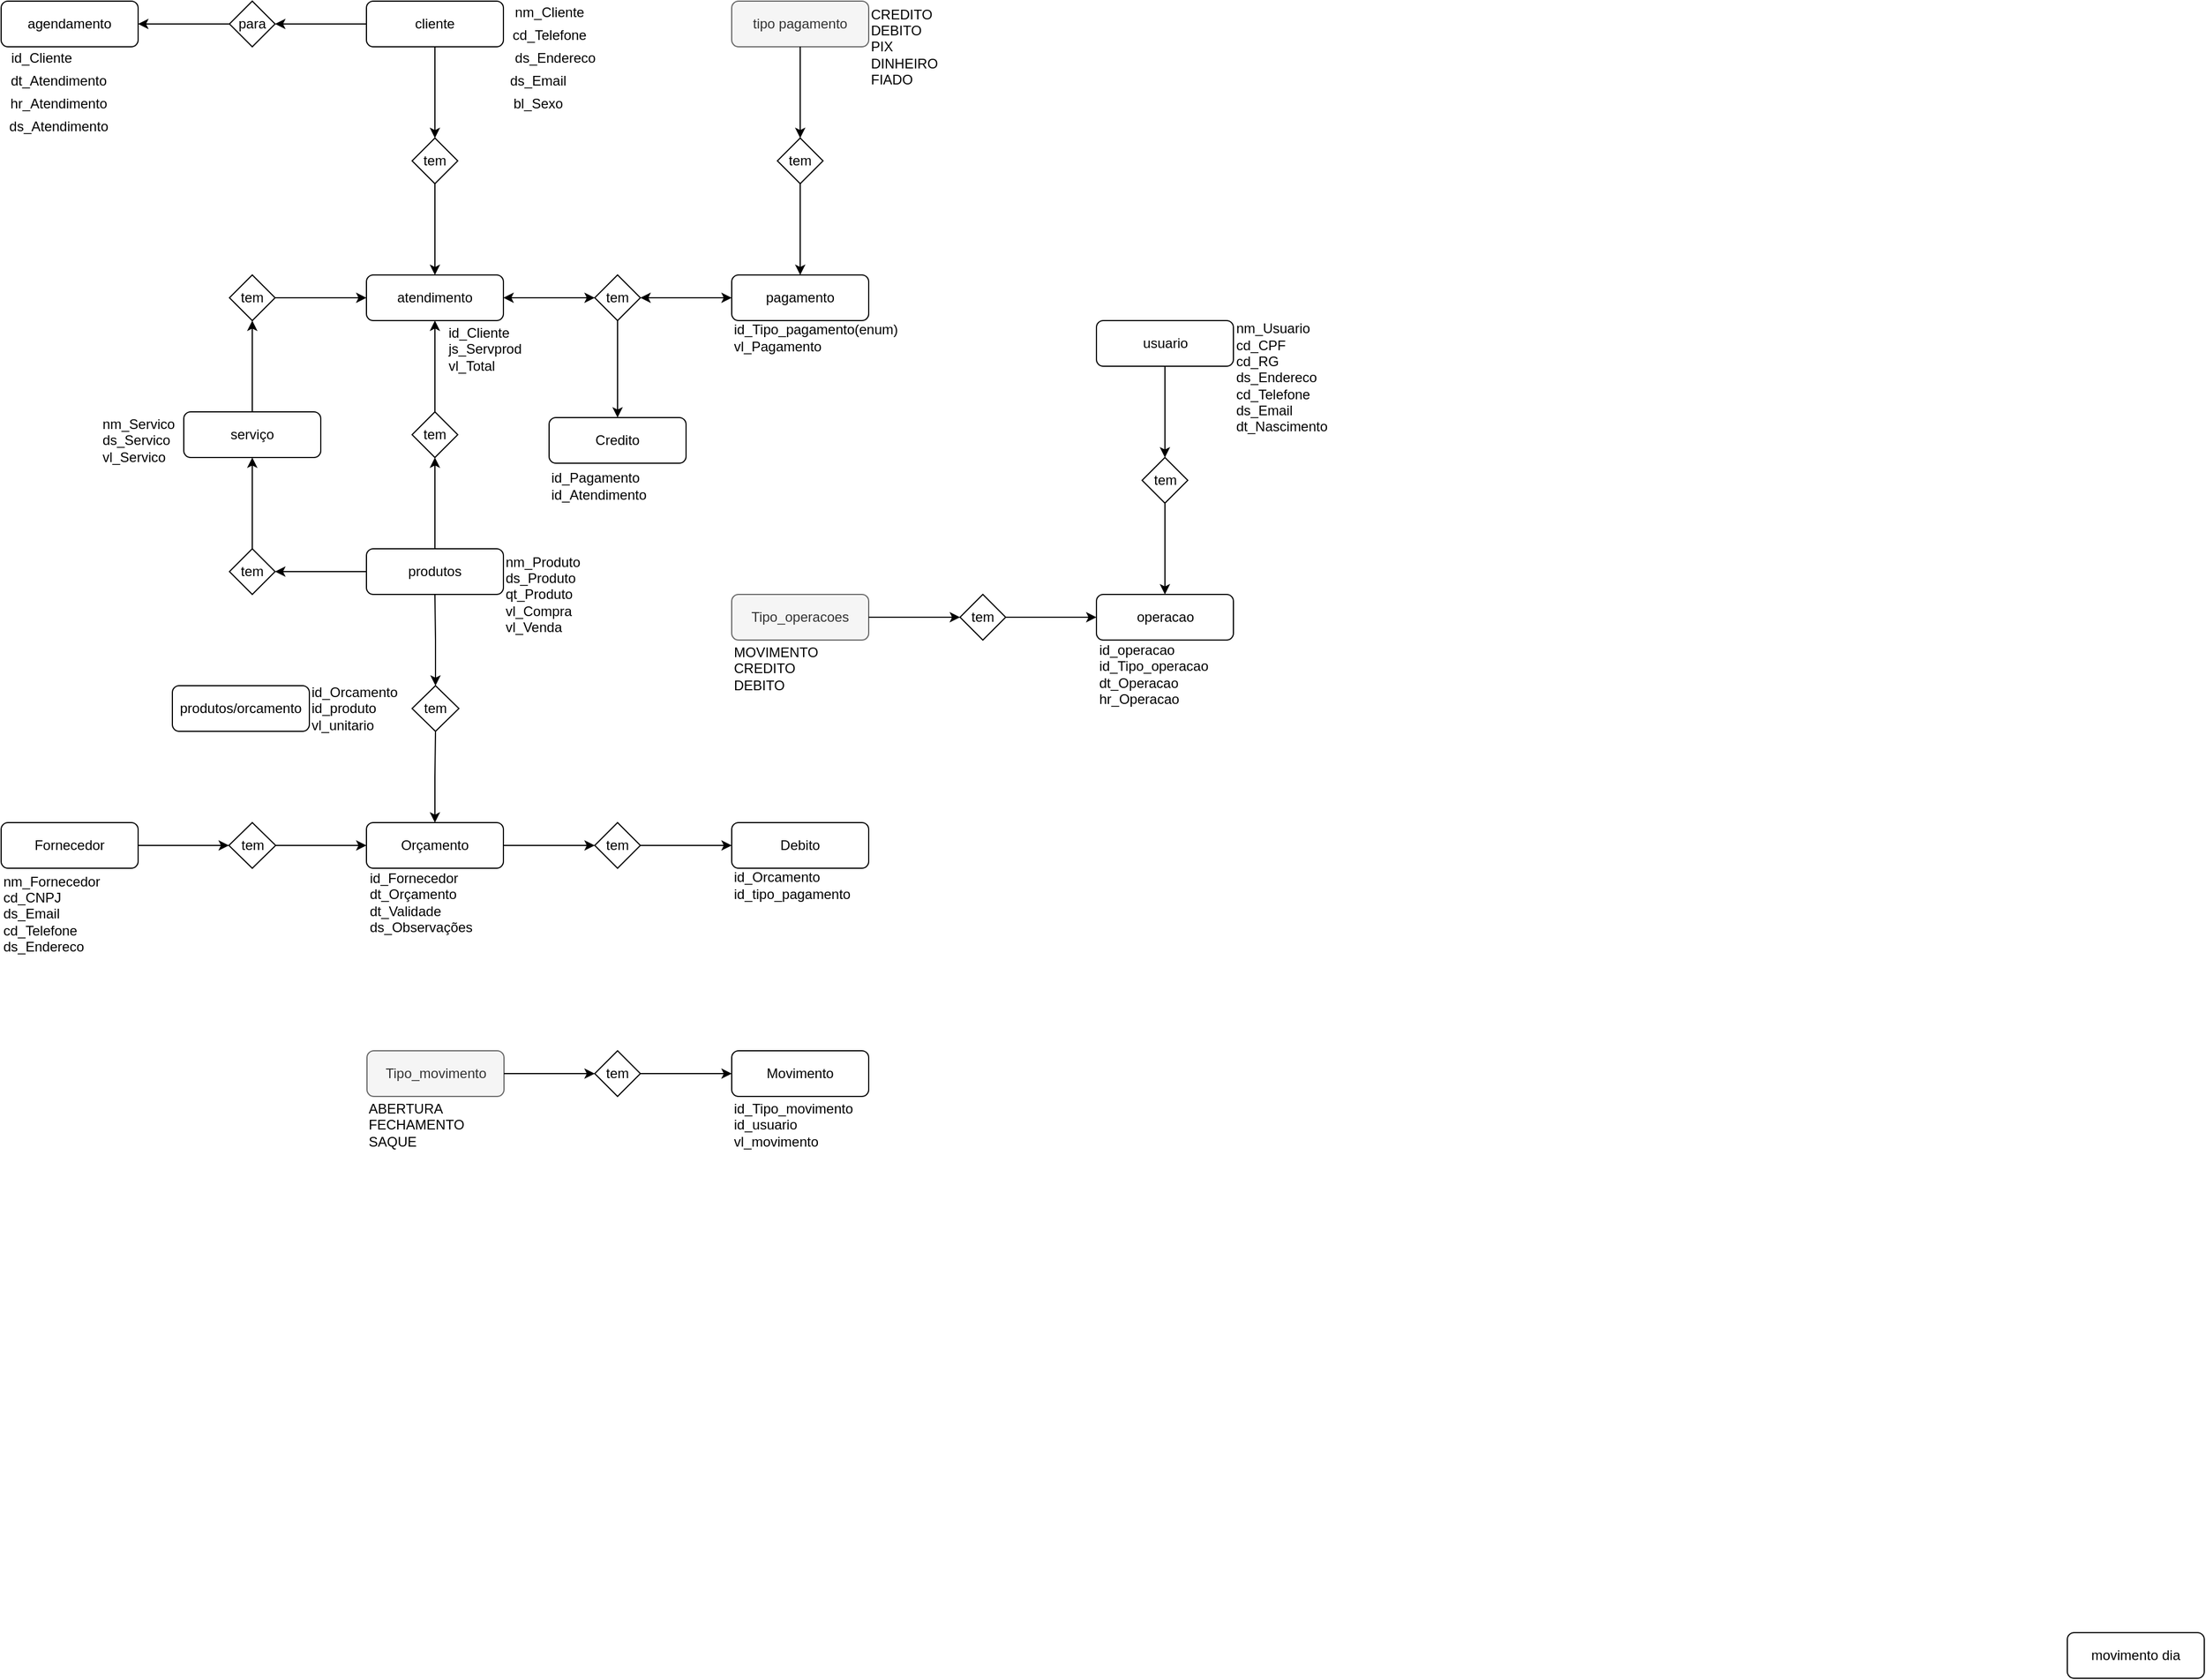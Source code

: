 <mxfile version="14.5.3" type="device"><diagram id="C5RBs43oDa-KdzZeNtuy" name="Page-1"><mxGraphModel dx="806" dy="522" grid="1" gridSize="10" guides="1" tooltips="1" connect="1" arrows="1" fold="1" page="1" pageScale="1" pageWidth="827" pageHeight="1169" math="0" shadow="0"><root><mxCell id="WIyWlLk6GJQsqaUBKTNV-0"/><mxCell id="WIyWlLk6GJQsqaUBKTNV-1" parent="WIyWlLk6GJQsqaUBKTNV-0"/><mxCell id="WIyWlLk6GJQsqaUBKTNV-11" value="&lt;font style=&quot;vertical-align: inherit&quot;&gt;&lt;font style=&quot;vertical-align: inherit&quot;&gt;cliente&lt;/font&gt;&lt;/font&gt;" style="rounded=1;whiteSpace=wrap;html=1;fontSize=12;glass=0;strokeWidth=1;shadow=0;" parent="WIyWlLk6GJQsqaUBKTNV-1" vertex="1"><mxGeometry x="360" y="80" width="120" height="40" as="geometry"/></mxCell><mxCell id="gasJj8TcEzXC-rsuOKhr-66" style="edgeStyle=orthogonalEdgeStyle;rounded=0;orthogonalLoop=1;jettySize=auto;html=1;exitX=0.5;exitY=0;exitDx=0;exitDy=0;entryX=0.5;entryY=1;entryDx=0;entryDy=0;startArrow=classic;startFill=1;endArrow=none;endFill=0;" parent="WIyWlLk6GJQsqaUBKTNV-1" source="gasJj8TcEzXC-rsuOKhr-0" target="gasJj8TcEzXC-rsuOKhr-34" edge="1"><mxGeometry relative="1" as="geometry"/></mxCell><mxCell id="gasJj8TcEzXC-rsuOKhr-0" value="&lt;font style=&quot;vertical-align: inherit&quot;&gt;&lt;font style=&quot;vertical-align: inherit&quot;&gt;&lt;font style=&quot;vertical-align: inherit&quot;&gt;&lt;font style=&quot;vertical-align: inherit&quot;&gt;&lt;font style=&quot;vertical-align: inherit&quot;&gt;&lt;font style=&quot;vertical-align: inherit&quot;&gt;&lt;font style=&quot;vertical-align: inherit&quot;&gt;&lt;font style=&quot;vertical-align: inherit&quot;&gt;pagamento&lt;/font&gt;&lt;/font&gt;&lt;/font&gt;&lt;/font&gt;&lt;/font&gt;&lt;/font&gt;&lt;/font&gt;&lt;/font&gt;" style="rounded=1;whiteSpace=wrap;html=1;fontSize=12;glass=0;strokeWidth=1;shadow=0;" parent="WIyWlLk6GJQsqaUBKTNV-1" vertex="1"><mxGeometry x="680" y="320" width="120" height="40" as="geometry"/></mxCell><mxCell id="EYFC9HXBDbe0KxOTR4EY-4" value="" style="edgeStyle=orthogonalEdgeStyle;rounded=0;orthogonalLoop=1;jettySize=auto;html=1;startArrow=none;startFill=0;endArrow=classic;endFill=1;" parent="WIyWlLk6GJQsqaUBKTNV-1" source="gasJj8TcEzXC-rsuOKhr-6" target="gasJj8TcEzXC-rsuOKhr-30" edge="1"><mxGeometry relative="1" as="geometry"/></mxCell><mxCell id="gasJj8TcEzXC-rsuOKhr-6" value="&lt;font style=&quot;vertical-align: inherit&quot;&gt;&lt;font style=&quot;vertical-align: inherit&quot;&gt;&lt;font style=&quot;vertical-align: inherit&quot;&gt;&lt;font style=&quot;vertical-align: inherit&quot;&gt;&lt;font style=&quot;vertical-align: inherit&quot;&gt;&lt;font style=&quot;vertical-align: inherit&quot;&gt;produtos&lt;/font&gt;&lt;/font&gt;&lt;/font&gt;&lt;/font&gt;&lt;/font&gt;&lt;/font&gt;" style="rounded=1;whiteSpace=wrap;html=1;fontSize=12;glass=0;strokeWidth=1;shadow=0;" parent="WIyWlLk6GJQsqaUBKTNV-1" vertex="1"><mxGeometry x="360" y="560" width="120" height="40" as="geometry"/></mxCell><mxCell id="gasJj8TcEzXC-rsuOKhr-48" style="edgeStyle=orthogonalEdgeStyle;rounded=0;orthogonalLoop=1;jettySize=auto;html=1;exitX=1;exitY=0.5;exitDx=0;exitDy=0;entryX=0;entryY=0.5;entryDx=0;entryDy=0;startArrow=classic;startFill=1;endArrow=none;endFill=0;" parent="WIyWlLk6GJQsqaUBKTNV-1" source="gasJj8TcEzXC-rsuOKhr-7" target="gasJj8TcEzXC-rsuOKhr-19" edge="1"><mxGeometry relative="1" as="geometry"/></mxCell><mxCell id="gasJj8TcEzXC-rsuOKhr-7" value="&lt;font style=&quot;vertical-align: inherit&quot;&gt;&lt;font style=&quot;vertical-align: inherit&quot;&gt;agendamento&lt;/font&gt;&lt;/font&gt;" style="rounded=1;whiteSpace=wrap;html=1;fontSize=12;glass=0;strokeWidth=1;shadow=0;" parent="WIyWlLk6GJQsqaUBKTNV-1" vertex="1"><mxGeometry x="40" y="80" width="120" height="40" as="geometry"/></mxCell><mxCell id="gasJj8TcEzXC-rsuOKhr-8" value="&lt;font style=&quot;vertical-align: inherit&quot;&gt;&lt;font style=&quot;vertical-align: inherit&quot;&gt;tipo pagamento&lt;/font&gt;&lt;/font&gt;" style="rounded=1;whiteSpace=wrap;html=1;fontSize=12;glass=0;strokeWidth=1;shadow=0;fillColor=#f5f5f5;strokeColor=#666666;fontColor=#333333;" parent="WIyWlLk6GJQsqaUBKTNV-1" vertex="1"><mxGeometry x="680" y="80" width="120" height="40" as="geometry"/></mxCell><mxCell id="EYFC9HXBDbe0KxOTR4EY-1" value="" style="edgeStyle=orthogonalEdgeStyle;rounded=0;orthogonalLoop=1;jettySize=auto;html=1;" parent="WIyWlLk6GJQsqaUBKTNV-1" source="gasJj8TcEzXC-rsuOKhr-9" target="gasJj8TcEzXC-rsuOKhr-25" edge="1"><mxGeometry relative="1" as="geometry"/></mxCell><mxCell id="EYFC9HXBDbe0KxOTR4EY-12" value="" style="edgeStyle=orthogonalEdgeStyle;rounded=0;orthogonalLoop=1;jettySize=auto;html=1;startArrow=classic;startFill=1;endArrow=none;endFill=0;" parent="WIyWlLk6GJQsqaUBKTNV-1" source="gasJj8TcEzXC-rsuOKhr-9" target="gasJj8TcEzXC-rsuOKhr-163" edge="1"><mxGeometry relative="1" as="geometry"/></mxCell><mxCell id="gasJj8TcEzXC-rsuOKhr-9" value="&lt;font style=&quot;vertical-align: inherit&quot;&gt;&lt;font style=&quot;vertical-align: inherit&quot;&gt;&lt;font style=&quot;vertical-align: inherit&quot;&gt;&lt;font style=&quot;vertical-align: inherit&quot;&gt;&lt;font style=&quot;vertical-align: inherit&quot;&gt;&lt;font style=&quot;vertical-align: inherit&quot;&gt;&lt;font style=&quot;vertical-align: inherit&quot;&gt;&lt;font style=&quot;vertical-align: inherit&quot;&gt;serviço&lt;/font&gt;&lt;/font&gt;&lt;/font&gt;&lt;/font&gt;&lt;/font&gt;&lt;/font&gt;&lt;/font&gt;&lt;/font&gt;" style="rounded=1;whiteSpace=wrap;html=1;fontSize=12;glass=0;strokeWidth=1;shadow=0;" parent="WIyWlLk6GJQsqaUBKTNV-1" vertex="1"><mxGeometry x="200" y="440" width="120" height="40" as="geometry"/></mxCell><mxCell id="gasJj8TcEzXC-rsuOKhr-54" style="edgeStyle=orthogonalEdgeStyle;rounded=0;orthogonalLoop=1;jettySize=auto;html=1;exitX=1;exitY=0.5;exitDx=0;exitDy=0;entryX=0;entryY=0.5;entryDx=0;entryDy=0;startArrow=classic;startFill=1;" parent="WIyWlLk6GJQsqaUBKTNV-1" source="gasJj8TcEzXC-rsuOKhr-11" target="gasJj8TcEzXC-rsuOKhr-29" edge="1"><mxGeometry relative="1" as="geometry"/></mxCell><mxCell id="gasJj8TcEzXC-rsuOKhr-60" style="edgeStyle=orthogonalEdgeStyle;rounded=0;orthogonalLoop=1;jettySize=auto;html=1;exitX=0.5;exitY=0;exitDx=0;exitDy=0;entryX=0.5;entryY=1;entryDx=0;entryDy=0;startArrow=classic;startFill=1;endArrow=none;endFill=0;" parent="WIyWlLk6GJQsqaUBKTNV-1" source="gasJj8TcEzXC-rsuOKhr-11" target="gasJj8TcEzXC-rsuOKhr-32" edge="1"><mxGeometry relative="1" as="geometry"/></mxCell><mxCell id="EYFC9HXBDbe0KxOTR4EY-13" value="" style="edgeStyle=orthogonalEdgeStyle;rounded=0;orthogonalLoop=1;jettySize=auto;html=1;startArrow=classic;startFill=1;endArrow=none;endFill=0;" parent="WIyWlLk6GJQsqaUBKTNV-1" source="gasJj8TcEzXC-rsuOKhr-11" target="gasJj8TcEzXC-rsuOKhr-30" edge="1"><mxGeometry relative="1" as="geometry"/></mxCell><mxCell id="gasJj8TcEzXC-rsuOKhr-11" value="&lt;font style=&quot;vertical-align: inherit&quot;&gt;&lt;font style=&quot;vertical-align: inherit&quot;&gt;&lt;font style=&quot;vertical-align: inherit&quot;&gt;&lt;font style=&quot;vertical-align: inherit&quot;&gt;atendimento&lt;/font&gt;&lt;/font&gt;&lt;/font&gt;&lt;/font&gt;" style="rounded=1;whiteSpace=wrap;html=1;fontSize=12;glass=0;strokeWidth=1;shadow=0;" parent="WIyWlLk6GJQsqaUBKTNV-1" vertex="1"><mxGeometry x="360" y="320" width="120" height="40" as="geometry"/></mxCell><mxCell id="gasJj8TcEzXC-rsuOKhr-49" style="edgeStyle=orthogonalEdgeStyle;rounded=0;orthogonalLoop=1;jettySize=auto;html=1;entryX=0;entryY=0.5;entryDx=0;entryDy=0;startArrow=classic;startFill=1;endArrow=none;endFill=0;" parent="WIyWlLk6GJQsqaUBKTNV-1" source="gasJj8TcEzXC-rsuOKhr-19" target="WIyWlLk6GJQsqaUBKTNV-11" edge="1"><mxGeometry relative="1" as="geometry"/></mxCell><mxCell id="gasJj8TcEzXC-rsuOKhr-19" value="para" style="rhombus;whiteSpace=wrap;html=1;" parent="WIyWlLk6GJQsqaUBKTNV-1" vertex="1"><mxGeometry x="240" y="80" width="40" height="40" as="geometry"/></mxCell><mxCell id="EYFC9HXBDbe0KxOTR4EY-0" value="" style="edgeStyle=orthogonalEdgeStyle;rounded=0;orthogonalLoop=1;jettySize=auto;html=1;" parent="WIyWlLk6GJQsqaUBKTNV-1" source="gasJj8TcEzXC-rsuOKhr-25" target="gasJj8TcEzXC-rsuOKhr-11" edge="1"><mxGeometry relative="1" as="geometry"/></mxCell><mxCell id="gasJj8TcEzXC-rsuOKhr-25" value="tem" style="rhombus;whiteSpace=wrap;html=1;" parent="WIyWlLk6GJQsqaUBKTNV-1" vertex="1"><mxGeometry x="240" y="320" width="40" height="40" as="geometry"/></mxCell><mxCell id="gasJj8TcEzXC-rsuOKhr-55" style="edgeStyle=orthogonalEdgeStyle;rounded=0;orthogonalLoop=1;jettySize=auto;html=1;exitX=1;exitY=0.5;exitDx=0;exitDy=0;startArrow=classic;startFill=1;entryX=0;entryY=0.5;entryDx=0;entryDy=0;" parent="WIyWlLk6GJQsqaUBKTNV-1" source="gasJj8TcEzXC-rsuOKhr-29" target="gasJj8TcEzXC-rsuOKhr-0" edge="1"><mxGeometry relative="1" as="geometry"><mxPoint x="680" y="340" as="targetPoint"/></mxGeometry></mxCell><mxCell id="gasJj8TcEzXC-rsuOKhr-29" value="tem" style="rhombus;whiteSpace=wrap;html=1;" parent="WIyWlLk6GJQsqaUBKTNV-1" vertex="1"><mxGeometry x="560" y="320" width="40" height="40" as="geometry"/></mxCell><mxCell id="gasJj8TcEzXC-rsuOKhr-30" value="tem" style="rhombus;whiteSpace=wrap;html=1;" parent="WIyWlLk6GJQsqaUBKTNV-1" vertex="1"><mxGeometry x="400" y="440" width="40" height="40" as="geometry"/></mxCell><mxCell id="gasJj8TcEzXC-rsuOKhr-61" style="edgeStyle=orthogonalEdgeStyle;rounded=0;orthogonalLoop=1;jettySize=auto;html=1;exitX=0.5;exitY=0;exitDx=0;exitDy=0;entryX=0.5;entryY=1;entryDx=0;entryDy=0;startArrow=classic;startFill=1;endArrow=none;endFill=0;" parent="WIyWlLk6GJQsqaUBKTNV-1" source="gasJj8TcEzXC-rsuOKhr-32" target="WIyWlLk6GJQsqaUBKTNV-11" edge="1"><mxGeometry relative="1" as="geometry"/></mxCell><mxCell id="gasJj8TcEzXC-rsuOKhr-32" value="tem" style="rhombus;whiteSpace=wrap;html=1;" parent="WIyWlLk6GJQsqaUBKTNV-1" vertex="1"><mxGeometry x="400" y="200" width="40" height="40" as="geometry"/></mxCell><mxCell id="gasJj8TcEzXC-rsuOKhr-67" style="edgeStyle=orthogonalEdgeStyle;rounded=0;orthogonalLoop=1;jettySize=auto;html=1;exitX=0.5;exitY=0;exitDx=0;exitDy=0;entryX=0.5;entryY=1;entryDx=0;entryDy=0;startArrow=classic;startFill=1;endArrow=none;endFill=0;" parent="WIyWlLk6GJQsqaUBKTNV-1" source="gasJj8TcEzXC-rsuOKhr-34" target="gasJj8TcEzXC-rsuOKhr-8" edge="1"><mxGeometry relative="1" as="geometry"/></mxCell><mxCell id="gasJj8TcEzXC-rsuOKhr-34" value="tem" style="rhombus;whiteSpace=wrap;html=1;" parent="WIyWlLk6GJQsqaUBKTNV-1" vertex="1"><mxGeometry x="720" y="200" width="40" height="40" as="geometry"/></mxCell><mxCell id="gasJj8TcEzXC-rsuOKhr-37" value="&lt;font style=&quot;vertical-align: inherit&quot;&gt;&lt;font style=&quot;vertical-align: inherit&quot;&gt;&lt;font style=&quot;vertical-align: inherit&quot;&gt;&lt;font style=&quot;vertical-align: inherit&quot;&gt;movimento dia&lt;/font&gt;&lt;/font&gt;&lt;/font&gt;&lt;/font&gt;" style="rounded=1;whiteSpace=wrap;html=1;fontSize=12;glass=0;strokeWidth=1;shadow=0;" parent="WIyWlLk6GJQsqaUBKTNV-1" vertex="1"><mxGeometry x="1850" y="1510" width="120" height="40" as="geometry"/></mxCell><mxCell id="EYFC9HXBDbe0KxOTR4EY-29" value="" style="edgeStyle=orthogonalEdgeStyle;rounded=0;orthogonalLoop=1;jettySize=auto;html=1;startArrow=classic;startFill=1;endArrow=none;endFill=0;" parent="WIyWlLk6GJQsqaUBKTNV-1" source="gasJj8TcEzXC-rsuOKhr-122" target="EYFC9HXBDbe0KxOTR4EY-23" edge="1"><mxGeometry relative="1" as="geometry"/></mxCell><mxCell id="EYFC9HXBDbe0KxOTR4EY-43" value="" style="edgeStyle=orthogonalEdgeStyle;rounded=0;orthogonalLoop=1;jettySize=auto;html=1;startArrow=classic;startFill=1;endArrow=none;endFill=0;" parent="WIyWlLk6GJQsqaUBKTNV-1" source="gasJj8TcEzXC-rsuOKhr-122" target="gasJj8TcEzXC-rsuOKhr-131" edge="1"><mxGeometry relative="1" as="geometry"/></mxCell><mxCell id="gasJj8TcEzXC-rsuOKhr-122" value="&lt;font style=&quot;vertical-align: inherit&quot;&gt;&lt;font style=&quot;vertical-align: inherit&quot;&gt;Orçamento&lt;/font&gt;&lt;/font&gt;" style="rounded=1;whiteSpace=wrap;html=1;fontSize=12;glass=0;strokeWidth=1;shadow=0;" parent="WIyWlLk6GJQsqaUBKTNV-1" vertex="1"><mxGeometry x="360" y="800" width="120" height="40" as="geometry"/></mxCell><mxCell id="gasJj8TcEzXC-rsuOKhr-134" value="" style="edgeStyle=orthogonalEdgeStyle;rounded=0;orthogonalLoop=1;jettySize=auto;html=1;startArrow=classic;startFill=1;endArrow=none;endFill=0;" parent="WIyWlLk6GJQsqaUBKTNV-1" source="gasJj8TcEzXC-rsuOKhr-131" target="gasJj8TcEzXC-rsuOKhr-6" edge="1"><mxGeometry relative="1" as="geometry"/></mxCell><mxCell id="gasJj8TcEzXC-rsuOKhr-131" value="tem" style="rhombus;whiteSpace=wrap;html=1;" parent="WIyWlLk6GJQsqaUBKTNV-1" vertex="1"><mxGeometry x="400" y="680" width="41" height="40" as="geometry"/></mxCell><mxCell id="gasJj8TcEzXC-rsuOKhr-166" value="" style="edgeStyle=orthogonalEdgeStyle;rounded=0;orthogonalLoop=1;jettySize=auto;html=1;startArrow=classic;startFill=1;endArrow=none;endFill=0;" parent="WIyWlLk6GJQsqaUBKTNV-1" source="gasJj8TcEzXC-rsuOKhr-163" target="gasJj8TcEzXC-rsuOKhr-6" edge="1"><mxGeometry relative="1" as="geometry"/></mxCell><mxCell id="gasJj8TcEzXC-rsuOKhr-163" value="tem" style="rhombus;whiteSpace=wrap;html=1;" parent="WIyWlLk6GJQsqaUBKTNV-1" vertex="1"><mxGeometry x="240" y="560" width="40" height="40" as="geometry"/></mxCell><mxCell id="EYFC9HXBDbe0KxOTR4EY-25" value="" style="edgeStyle=orthogonalEdgeStyle;rounded=0;orthogonalLoop=1;jettySize=auto;html=1;startArrow=classic;startFill=1;endArrow=none;endFill=0;" parent="WIyWlLk6GJQsqaUBKTNV-1" source="EYFC9HXBDbe0KxOTR4EY-23" target="EYFC9HXBDbe0KxOTR4EY-24" edge="1"><mxGeometry relative="1" as="geometry"/></mxCell><mxCell id="EYFC9HXBDbe0KxOTR4EY-23" value="tem" style="rhombus;whiteSpace=wrap;html=1;" parent="WIyWlLk6GJQsqaUBKTNV-1" vertex="1"><mxGeometry x="239.5" y="800" width="41" height="40" as="geometry"/></mxCell><mxCell id="EYFC9HXBDbe0KxOTR4EY-24" value="&lt;font style=&quot;vertical-align: inherit&quot;&gt;&lt;font style=&quot;vertical-align: inherit&quot;&gt;Fornecedor&lt;/font&gt;&lt;/font&gt;" style="rounded=1;whiteSpace=wrap;html=1;fontSize=12;glass=0;strokeWidth=1;shadow=0;" parent="WIyWlLk6GJQsqaUBKTNV-1" vertex="1"><mxGeometry x="40" y="800" width="120" height="40" as="geometry"/></mxCell><mxCell id="EYFC9HXBDbe0KxOTR4EY-30" value="id_Cliente" style="text;html=1;align=center;verticalAlign=middle;resizable=0;points=[];autosize=1;" parent="WIyWlLk6GJQsqaUBKTNV-1" vertex="1"><mxGeometry x="40" y="120" width="70" height="20" as="geometry"/></mxCell><mxCell id="EYFC9HXBDbe0KxOTR4EY-31" value="dt_Atendimento" style="text;html=1;align=center;verticalAlign=middle;resizable=0;points=[];autosize=1;" parent="WIyWlLk6GJQsqaUBKTNV-1" vertex="1"><mxGeometry x="40" y="140" width="100" height="20" as="geometry"/></mxCell><mxCell id="EYFC9HXBDbe0KxOTR4EY-32" value="ds_Atendimento" style="text;html=1;align=center;verticalAlign=middle;resizable=0;points=[];autosize=1;" parent="WIyWlLk6GJQsqaUBKTNV-1" vertex="1"><mxGeometry x="40" y="180" width="100" height="20" as="geometry"/></mxCell><mxCell id="EYFC9HXBDbe0KxOTR4EY-33" value="hr_Atendimento" style="text;html=1;align=center;verticalAlign=middle;resizable=0;points=[];autosize=1;" parent="WIyWlLk6GJQsqaUBKTNV-1" vertex="1"><mxGeometry x="40" y="160" width="100" height="20" as="geometry"/></mxCell><mxCell id="EYFC9HXBDbe0KxOTR4EY-34" value="nm_Cliente" style="text;html=1;align=center;verticalAlign=middle;resizable=0;points=[];autosize=1;" parent="WIyWlLk6GJQsqaUBKTNV-1" vertex="1"><mxGeometry x="480" y="80" width="80" height="20" as="geometry"/></mxCell><mxCell id="EYFC9HXBDbe0KxOTR4EY-35" value="cd_Telefone" style="text;html=1;align=center;verticalAlign=middle;resizable=0;points=[];autosize=1;" parent="WIyWlLk6GJQsqaUBKTNV-1" vertex="1"><mxGeometry x="480" y="100" width="80" height="20" as="geometry"/></mxCell><mxCell id="EYFC9HXBDbe0KxOTR4EY-36" value="ds_Email" style="text;html=1;align=center;verticalAlign=middle;resizable=0;points=[];autosize=1;" parent="WIyWlLk6GJQsqaUBKTNV-1" vertex="1"><mxGeometry x="480" y="140" width="60" height="20" as="geometry"/></mxCell><mxCell id="EYFC9HXBDbe0KxOTR4EY-37" value="ds_Endereco" style="text;html=1;align=center;verticalAlign=middle;resizable=0;points=[];autosize=1;" parent="WIyWlLk6GJQsqaUBKTNV-1" vertex="1"><mxGeometry x="480" y="120" width="90" height="20" as="geometry"/></mxCell><mxCell id="EYFC9HXBDbe0KxOTR4EY-38" value="bl_Sexo" style="text;html=1;align=center;verticalAlign=middle;resizable=0;points=[];autosize=1;" parent="WIyWlLk6GJQsqaUBKTNV-1" vertex="1"><mxGeometry x="480" y="160" width="60" height="20" as="geometry"/></mxCell><mxCell id="EYFC9HXBDbe0KxOTR4EY-39" value="CREDITO&lt;br&gt;DEBITO&lt;br&gt;PIX&lt;br&gt;DINHEIRO&lt;br&gt;FIADO" style="text;html=1;align=left;verticalAlign=middle;resizable=0;points=[];autosize=1;" parent="WIyWlLk6GJQsqaUBKTNV-1" vertex="1"><mxGeometry x="800" y="80" width="70" height="80" as="geometry"/></mxCell><mxCell id="EYFC9HXBDbe0KxOTR4EY-41" value="nm_Fornecedor&lt;br&gt;cd_CNPJ&lt;br&gt;ds_Email&lt;br&gt;cd_Telefone&lt;br&gt;ds_Endereco" style="text;html=1;align=left;verticalAlign=middle;resizable=0;points=[];autosize=1;" parent="WIyWlLk6GJQsqaUBKTNV-1" vertex="1"><mxGeometry x="40" y="840" width="100" height="80" as="geometry"/></mxCell><mxCell id="EYFC9HXBDbe0KxOTR4EY-45" value="nm_Produto&lt;br&gt;ds_Produto&lt;br&gt;qt_Produto&lt;br&gt;vl_Compra&lt;br&gt;vl_Venda" style="text;html=1;align=left;verticalAlign=middle;resizable=0;points=[];autosize=1;" parent="WIyWlLk6GJQsqaUBKTNV-1" vertex="1"><mxGeometry x="480" y="560" width="80" height="80" as="geometry"/></mxCell><mxCell id="EYFC9HXBDbe0KxOTR4EY-46" value="&lt;div style=&quot;text-align: left&quot;&gt;&lt;span&gt;nm_Servico&lt;/span&gt;&lt;/div&gt;&lt;div style=&quot;text-align: left&quot;&gt;&lt;span&gt;ds_Servico&lt;/span&gt;&lt;/div&gt;&lt;div style=&quot;text-align: left&quot;&gt;&lt;span&gt;vl_Servico&lt;/span&gt;&lt;/div&gt;" style="text;html=1;align=center;verticalAlign=middle;resizable=0;points=[];autosize=1;" parent="WIyWlLk6GJQsqaUBKTNV-1" vertex="1"><mxGeometry x="120" y="440" width="80" height="50" as="geometry"/></mxCell><mxCell id="EYFC9HXBDbe0KxOTR4EY-47" value="id_Cliente&lt;br&gt;js_Servprod&lt;br&gt;vl_Total" style="text;html=1;align=left;verticalAlign=middle;resizable=0;points=[];autosize=1;" parent="WIyWlLk6GJQsqaUBKTNV-1" vertex="1"><mxGeometry x="430" y="360" width="80" height="50" as="geometry"/></mxCell><mxCell id="EYFC9HXBDbe0KxOTR4EY-48" value="&lt;font style=&quot;vertical-align: inherit&quot;&gt;&lt;font style=&quot;vertical-align: inherit&quot;&gt;&lt;font style=&quot;vertical-align: inherit&quot;&gt;&lt;font style=&quot;vertical-align: inherit&quot;&gt;id_Fornecedor&lt;/font&gt;&lt;/font&gt;&lt;/font&gt;&lt;/font&gt;&lt;br&gt;&lt;font style=&quot;vertical-align: inherit&quot;&gt;&lt;font style=&quot;vertical-align: inherit&quot;&gt;&lt;font style=&quot;vertical-align: inherit&quot;&gt;&lt;font style=&quot;vertical-align: inherit&quot;&gt;dt_Orçamento &lt;/font&gt;&lt;/font&gt;&lt;/font&gt;&lt;/font&gt;&lt;br&gt;&lt;font style=&quot;vertical-align: inherit&quot;&gt;&lt;font style=&quot;vertical-align: inherit&quot;&gt;&lt;font style=&quot;vertical-align: inherit&quot;&gt;&lt;font style=&quot;vertical-align: inherit&quot;&gt;dt_Validade &lt;/font&gt;&lt;/font&gt;&lt;/font&gt;&lt;/font&gt;&lt;br&gt;&lt;font style=&quot;vertical-align: inherit&quot;&gt;&lt;font style=&quot;vertical-align: inherit&quot;&gt;&lt;font style=&quot;vertical-align: inherit&quot;&gt;&lt;font style=&quot;vertical-align: inherit&quot;&gt;ds_Observações&lt;/font&gt;&lt;/font&gt;&lt;/font&gt;&lt;/font&gt;" style="text;html=1;align=left;verticalAlign=middle;resizable=0;points=[];autosize=1;" parent="WIyWlLk6GJQsqaUBKTNV-1" vertex="1"><mxGeometry x="360.5" y="840" width="110" height="60" as="geometry"/></mxCell><mxCell id="EYFC9HXBDbe0KxOTR4EY-51" value="id_Tipo_pagamento(enum)&lt;br&gt;vl_Pagamento" style="text;html=1;align=left;verticalAlign=middle;resizable=0;points=[];autosize=1;" parent="WIyWlLk6GJQsqaUBKTNV-1" vertex="1"><mxGeometry x="680" y="360" width="160" height="30" as="geometry"/></mxCell><mxCell id="EYFC9HXBDbe0KxOTR4EY-52" value="id_Pagamento&lt;br&gt;id_Atendimento" style="text;html=1;align=left;verticalAlign=middle;resizable=0;points=[];autosize=1;" parent="WIyWlLk6GJQsqaUBKTNV-1" vertex="1"><mxGeometry x="520" y="490" width="100" height="30" as="geometry"/></mxCell><mxCell id="EYFC9HXBDbe0KxOTR4EY-56" value="Tipo_movimento" style="rounded=1;whiteSpace=wrap;html=1;fontSize=12;glass=0;strokeWidth=1;shadow=0;fillColor=#f5f5f5;strokeColor=#666666;fontColor=#333333;" parent="WIyWlLk6GJQsqaUBKTNV-1" vertex="1"><mxGeometry x="360.5" y="1000" width="120" height="40" as="geometry"/></mxCell><mxCell id="EYFC9HXBDbe0KxOTR4EY-57" value="" style="edgeStyle=orthogonalEdgeStyle;rounded=0;orthogonalLoop=1;jettySize=auto;html=1;startArrow=classic;startFill=1;endArrow=none;endFill=0;" parent="WIyWlLk6GJQsqaUBKTNV-1" source="EYFC9HXBDbe0KxOTR4EY-58" target="EYFC9HXBDbe0KxOTR4EY-65" edge="1"><mxGeometry relative="1" as="geometry"/></mxCell><mxCell id="EYFC9HXBDbe0KxOTR4EY-94" value="" style="edgeStyle=orthogonalEdgeStyle;rounded=0;orthogonalLoop=1;jettySize=auto;html=1;startArrow=classic;startFill=1;endArrow=none;endFill=0;" parent="WIyWlLk6GJQsqaUBKTNV-1" source="EYFC9HXBDbe0KxOTR4EY-58" target="EYFC9HXBDbe0KxOTR4EY-93" edge="1"><mxGeometry relative="1" as="geometry"/></mxCell><mxCell id="EYFC9HXBDbe0KxOTR4EY-58" value="&lt;font style=&quot;vertical-align: inherit&quot;&gt;&lt;font style=&quot;vertical-align: inherit&quot;&gt;&lt;font style=&quot;vertical-align: inherit&quot;&gt;&lt;font style=&quot;vertical-align: inherit&quot;&gt;operacao&lt;/font&gt;&lt;/font&gt;&lt;/font&gt;&lt;/font&gt;" style="rounded=1;whiteSpace=wrap;html=1;fontSize=12;glass=0;strokeWidth=1;shadow=0;" parent="WIyWlLk6GJQsqaUBKTNV-1" vertex="1"><mxGeometry x="999.5" y="600" width="120" height="40" as="geometry"/></mxCell><mxCell id="EYFC9HXBDbe0KxOTR4EY-80" value="" style="edgeStyle=orthogonalEdgeStyle;rounded=0;orthogonalLoop=1;jettySize=auto;html=1;startArrow=classic;startFill=1;endArrow=none;endFill=0;" parent="WIyWlLk6GJQsqaUBKTNV-1" source="EYFC9HXBDbe0KxOTR4EY-62" target="EYFC9HXBDbe0KxOTR4EY-77" edge="1"><mxGeometry relative="1" as="geometry"/></mxCell><mxCell id="EYFC9HXBDbe0KxOTR4EY-62" value="&lt;font style=&quot;vertical-align: inherit&quot;&gt;&lt;font style=&quot;vertical-align: inherit&quot;&gt;&lt;font style=&quot;vertical-align: inherit&quot;&gt;&lt;font style=&quot;vertical-align: inherit&quot;&gt;&lt;font style=&quot;vertical-align: inherit&quot;&gt;&lt;font style=&quot;vertical-align: inherit&quot;&gt;Debito&lt;/font&gt;&lt;/font&gt;&lt;/font&gt;&lt;/font&gt;&lt;/font&gt;&lt;/font&gt;" style="rounded=1;whiteSpace=wrap;html=1;fontSize=12;glass=0;strokeWidth=1;shadow=0;" parent="WIyWlLk6GJQsqaUBKTNV-1" vertex="1"><mxGeometry x="680" y="800" width="120" height="40" as="geometry"/></mxCell><mxCell id="EYFC9HXBDbe0KxOTR4EY-64" value="" style="edgeStyle=orthogonalEdgeStyle;rounded=0;orthogonalLoop=1;jettySize=auto;html=1;startArrow=classic;startFill=1;endArrow=none;endFill=0;" parent="WIyWlLk6GJQsqaUBKTNV-1" source="EYFC9HXBDbe0KxOTR4EY-65" target="EYFC9HXBDbe0KxOTR4EY-66" edge="1"><mxGeometry relative="1" as="geometry"/></mxCell><mxCell id="EYFC9HXBDbe0KxOTR4EY-65" value="tem" style="rhombus;whiteSpace=wrap;html=1;" parent="WIyWlLk6GJQsqaUBKTNV-1" vertex="1"><mxGeometry x="1039.5" y="480" width="40" height="40" as="geometry"/></mxCell><mxCell id="EYFC9HXBDbe0KxOTR4EY-66" value="&lt;font style=&quot;vertical-align: inherit&quot;&gt;&lt;font style=&quot;vertical-align: inherit&quot;&gt;usuario&lt;/font&gt;&lt;/font&gt;" style="rounded=1;whiteSpace=wrap;html=1;fontSize=12;glass=0;strokeWidth=1;shadow=0;" parent="WIyWlLk6GJQsqaUBKTNV-1" vertex="1"><mxGeometry x="999.5" y="360" width="120" height="40" as="geometry"/></mxCell><mxCell id="EYFC9HXBDbe0KxOTR4EY-68" value="nm_Usuario&lt;br&gt;cd_CPF&lt;br&gt;cd_RG&lt;br&gt;ds_Endereco&lt;br&gt;cd_Telefone&lt;br&gt;&lt;div&gt;ds_Email&lt;/div&gt;&lt;div&gt;dt_Nascimento&lt;/div&gt;" style="text;html=1;align=left;verticalAlign=middle;resizable=0;points=[];autosize=1;" parent="WIyWlLk6GJQsqaUBKTNV-1" vertex="1"><mxGeometry x="1119.5" y="360" width="100" height="100" as="geometry"/></mxCell><mxCell id="EYFC9HXBDbe0KxOTR4EY-72" value="" style="edgeStyle=orthogonalEdgeStyle;rounded=0;orthogonalLoop=1;jettySize=auto;html=1;startArrow=classic;startFill=1;endArrow=none;endFill=0;" parent="WIyWlLk6GJQsqaUBKTNV-1" source="EYFC9HXBDbe0KxOTR4EY-70" target="gasJj8TcEzXC-rsuOKhr-29" edge="1"><mxGeometry relative="1" as="geometry"/></mxCell><mxCell id="EYFC9HXBDbe0KxOTR4EY-70" value="&lt;font style=&quot;vertical-align: inherit&quot;&gt;&lt;font style=&quot;vertical-align: inherit&quot;&gt;&lt;font style=&quot;vertical-align: inherit&quot;&gt;&lt;font style=&quot;vertical-align: inherit&quot;&gt;&lt;font style=&quot;vertical-align: inherit&quot;&gt;&lt;font style=&quot;vertical-align: inherit&quot;&gt;&lt;font style=&quot;vertical-align: inherit&quot;&gt;&lt;font style=&quot;vertical-align: inherit&quot;&gt;Credito&lt;/font&gt;&lt;/font&gt;&lt;/font&gt;&lt;/font&gt;&lt;/font&gt;&lt;/font&gt;&lt;/font&gt;&lt;/font&gt;" style="rounded=1;whiteSpace=wrap;html=1;fontSize=12;glass=0;strokeWidth=1;shadow=0;" parent="WIyWlLk6GJQsqaUBKTNV-1" vertex="1"><mxGeometry x="520" y="445" width="120" height="40" as="geometry"/></mxCell><mxCell id="EYFC9HXBDbe0KxOTR4EY-76" value="id_Orcamento&lt;br&gt;id_tipo_pagamento" style="text;html=1;align=left;verticalAlign=middle;resizable=0;points=[];autosize=1;" parent="WIyWlLk6GJQsqaUBKTNV-1" vertex="1"><mxGeometry x="680" y="840" width="120" height="30" as="geometry"/></mxCell><mxCell id="EYFC9HXBDbe0KxOTR4EY-79" value="" style="edgeStyle=orthogonalEdgeStyle;rounded=0;orthogonalLoop=1;jettySize=auto;html=1;startArrow=classic;startFill=1;endArrow=none;endFill=0;entryX=1;entryY=0.5;entryDx=0;entryDy=0;" parent="WIyWlLk6GJQsqaUBKTNV-1" source="EYFC9HXBDbe0KxOTR4EY-77" target="gasJj8TcEzXC-rsuOKhr-122" edge="1"><mxGeometry relative="1" as="geometry"/></mxCell><mxCell id="EYFC9HXBDbe0KxOTR4EY-77" value="tem" style="rhombus;whiteSpace=wrap;html=1;" parent="WIyWlLk6GJQsqaUBKTNV-1" vertex="1"><mxGeometry x="560" y="800" width="40" height="40" as="geometry"/></mxCell><mxCell id="EYFC9HXBDbe0KxOTR4EY-82" value="MOVIMENTO&lt;br&gt;CREDITO&lt;br&gt;DEBITO" style="text;html=1;align=left;verticalAlign=middle;resizable=0;points=[];autosize=1;" parent="WIyWlLk6GJQsqaUBKTNV-1" vertex="1"><mxGeometry x="680" y="640" width="90" height="50" as="geometry"/></mxCell><mxCell id="EYFC9HXBDbe0KxOTR4EY-83" value="&lt;span style=&quot;&quot;&gt;ABERTURA&lt;/span&gt;&lt;br style=&quot;&quot;&gt;&lt;span style=&quot;&quot;&gt;FECHAMENTO&lt;/span&gt;&lt;br style=&quot;&quot;&gt;&lt;span style=&quot;&quot;&gt;SAQUE&lt;/span&gt;" style="text;html=1;align=left;verticalAlign=middle;resizable=0;points=[];autosize=1;" parent="WIyWlLk6GJQsqaUBKTNV-1" vertex="1"><mxGeometry x="360" y="1040" width="100" height="50" as="geometry"/></mxCell><mxCell id="EYFC9HXBDbe0KxOTR4EY-86" value="" style="edgeStyle=orthogonalEdgeStyle;rounded=0;orthogonalLoop=1;jettySize=auto;html=1;startArrow=classic;startFill=1;endArrow=none;endFill=0;entryX=1;entryY=0.5;entryDx=0;entryDy=0;" parent="WIyWlLk6GJQsqaUBKTNV-1" source="EYFC9HXBDbe0KxOTR4EY-85" target="EYFC9HXBDbe0KxOTR4EY-56" edge="1"><mxGeometry relative="1" as="geometry"/></mxCell><mxCell id="EYFC9HXBDbe0KxOTR4EY-85" value="tem" style="rhombus;whiteSpace=wrap;html=1;" parent="WIyWlLk6GJQsqaUBKTNV-1" vertex="1"><mxGeometry x="560" y="1000" width="40" height="40" as="geometry"/></mxCell><mxCell id="EYFC9HXBDbe0KxOTR4EY-88" value="" style="edgeStyle=orthogonalEdgeStyle;rounded=0;orthogonalLoop=1;jettySize=auto;html=1;startArrow=classic;startFill=1;endArrow=none;endFill=0;" parent="WIyWlLk6GJQsqaUBKTNV-1" source="EYFC9HXBDbe0KxOTR4EY-87" target="EYFC9HXBDbe0KxOTR4EY-85" edge="1"><mxGeometry relative="1" as="geometry"/></mxCell><mxCell id="EYFC9HXBDbe0KxOTR4EY-87" value="Movimento" style="rounded=1;whiteSpace=wrap;html=1;fontSize=12;glass=0;strokeWidth=1;shadow=0;" parent="WIyWlLk6GJQsqaUBKTNV-1" vertex="1"><mxGeometry x="680" y="1000" width="120" height="40" as="geometry"/></mxCell><mxCell id="EYFC9HXBDbe0KxOTR4EY-89" value="&lt;font style=&quot;vertical-align: inherit&quot;&gt;&lt;font style=&quot;vertical-align: inherit&quot;&gt;&lt;font style=&quot;vertical-align: inherit&quot;&gt;&lt;font style=&quot;vertical-align: inherit&quot;&gt;id_Tipo_movimento &lt;/font&gt;&lt;/font&gt;&lt;/font&gt;&lt;/font&gt;&lt;br&gt;&lt;font style=&quot;vertical-align: inherit&quot;&gt;&lt;font style=&quot;vertical-align: inherit&quot;&gt;&lt;font style=&quot;vertical-align: inherit&quot;&gt;&lt;font style=&quot;vertical-align: inherit&quot;&gt;id_usuario&lt;br&gt;vl_movimento&lt;/font&gt;&lt;/font&gt;&lt;/font&gt;&lt;/font&gt;" style="text;html=1;align=left;verticalAlign=middle;resizable=0;points=[];autosize=1;" parent="WIyWlLk6GJQsqaUBKTNV-1" vertex="1"><mxGeometry x="680" y="1040" width="120" height="50" as="geometry"/></mxCell><mxCell id="EYFC9HXBDbe0KxOTR4EY-90" value="&lt;font style=&quot;vertical-align: inherit&quot;&gt;&lt;font style=&quot;vertical-align: inherit&quot;&gt;id_operacao &lt;/font&gt;&lt;/font&gt;&lt;br&gt;&lt;font style=&quot;vertical-align: inherit&quot;&gt;&lt;font style=&quot;vertical-align: inherit&quot;&gt;id_Tipo_operacao&lt;/font&gt;&lt;/font&gt;&lt;br&gt;&lt;font style=&quot;vertical-align: inherit&quot;&gt;&lt;font style=&quot;vertical-align: inherit&quot;&gt;dt_Operacao &lt;/font&gt;&lt;/font&gt;&lt;br&gt;&lt;font style=&quot;vertical-align: inherit&quot;&gt;&lt;font style=&quot;vertical-align: inherit&quot;&gt;hr_Operacao&lt;/font&gt;&lt;/font&gt;" style="text;html=1;align=left;verticalAlign=middle;resizable=0;points=[];autosize=1;" parent="WIyWlLk6GJQsqaUBKTNV-1" vertex="1"><mxGeometry x="999.5" y="640" width="110" height="60" as="geometry"/></mxCell><mxCell id="EYFC9HXBDbe0KxOTR4EY-92" value="&lt;font style=&quot;vertical-align: inherit&quot;&gt;&lt;font style=&quot;vertical-align: inherit&quot;&gt;&lt;font style=&quot;vertical-align: inherit&quot;&gt;&lt;font style=&quot;vertical-align: inherit&quot;&gt;Tipo_operacoes&lt;/font&gt;&lt;/font&gt;&lt;/font&gt;&lt;/font&gt;" style="rounded=1;whiteSpace=wrap;html=1;fontSize=12;glass=0;strokeWidth=1;shadow=0;fillColor=#f5f5f5;strokeColor=#666666;fontColor=#333333;" parent="WIyWlLk6GJQsqaUBKTNV-1" vertex="1"><mxGeometry x="680" y="600" width="120" height="40" as="geometry"/></mxCell><mxCell id="EYFC9HXBDbe0KxOTR4EY-95" value="" style="edgeStyle=orthogonalEdgeStyle;rounded=0;orthogonalLoop=1;jettySize=auto;html=1;startArrow=classic;startFill=1;endArrow=none;endFill=0;" parent="WIyWlLk6GJQsqaUBKTNV-1" source="EYFC9HXBDbe0KxOTR4EY-93" target="EYFC9HXBDbe0KxOTR4EY-92" edge="1"><mxGeometry relative="1" as="geometry"/></mxCell><mxCell id="EYFC9HXBDbe0KxOTR4EY-93" value="tem" style="rhombus;whiteSpace=wrap;html=1;" parent="WIyWlLk6GJQsqaUBKTNV-1" vertex="1"><mxGeometry x="880" y="600" width="40" height="40" as="geometry"/></mxCell><mxCell id="qMilUWDSglAXjEZhvn9R-0" value="&lt;font style=&quot;vertical-align: inherit&quot;&gt;&lt;font style=&quot;vertical-align: inherit&quot;&gt;id_Orcamento&lt;br&gt;id_produto&lt;br&gt;vl_unitario&lt;br&gt;&lt;/font&gt;&lt;/font&gt;" style="text;html=1;align=left;verticalAlign=middle;resizable=0;points=[];autosize=1;" parent="WIyWlLk6GJQsqaUBKTNV-1" vertex="1"><mxGeometry x="310" y="675" width="90" height="50" as="geometry"/></mxCell><mxCell id="qMilUWDSglAXjEZhvn9R-1" value="&lt;font style=&quot;vertical-align: inherit&quot;&gt;&lt;font style=&quot;vertical-align: inherit&quot;&gt;&lt;font style=&quot;vertical-align: inherit&quot;&gt;&lt;font style=&quot;vertical-align: inherit&quot;&gt;&lt;font style=&quot;vertical-align: inherit&quot;&gt;&lt;font style=&quot;vertical-align: inherit&quot;&gt;produtos/orcamento&lt;/font&gt;&lt;/font&gt;&lt;/font&gt;&lt;/font&gt;&lt;/font&gt;&lt;/font&gt;" style="rounded=1;whiteSpace=wrap;html=1;fontSize=12;glass=0;strokeWidth=1;shadow=0;" parent="WIyWlLk6GJQsqaUBKTNV-1" vertex="1"><mxGeometry x="190" y="680" width="120" height="40" as="geometry"/></mxCell></root></mxGraphModel></diagram></mxfile>